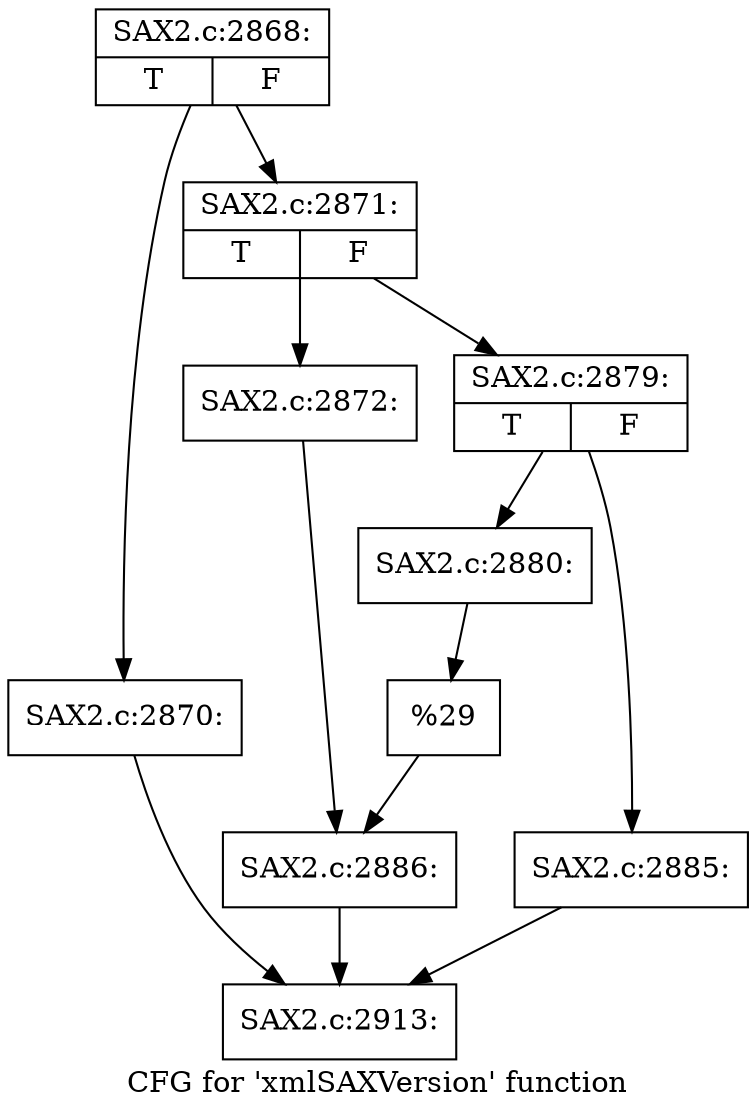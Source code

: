 digraph "CFG for 'xmlSAXVersion' function" {
	label="CFG for 'xmlSAXVersion' function";

	Node0x55f4ae7c8770 [shape=record,label="{SAX2.c:2868:|{<s0>T|<s1>F}}"];
	Node0x55f4ae7c8770 -> Node0x55f4ae7ccc60;
	Node0x55f4ae7c8770 -> Node0x55f4ae7cccb0;
	Node0x55f4ae7ccc60 [shape=record,label="{SAX2.c:2870:}"];
	Node0x55f4ae7ccc60 -> Node0x55f4ae7c9f10;
	Node0x55f4ae7cccb0 [shape=record,label="{SAX2.c:2871:|{<s0>T|<s1>F}}"];
	Node0x55f4ae7cccb0 -> Node0x55f4ae7cd170;
	Node0x55f4ae7cccb0 -> Node0x55f4ae7cd210;
	Node0x55f4ae7cd170 [shape=record,label="{SAX2.c:2872:}"];
	Node0x55f4ae7cd170 -> Node0x55f4ae7cd1c0;
	Node0x55f4ae7cd210 [shape=record,label="{SAX2.c:2879:|{<s0>T|<s1>F}}"];
	Node0x55f4ae7cd210 -> Node0x55f4ae7ce250;
	Node0x55f4ae7cd210 -> Node0x55f4ae7ce2f0;
	Node0x55f4ae7ce250 [shape=record,label="{SAX2.c:2880:}"];
	Node0x55f4ae7ce250 -> Node0x55f4ae7ce2a0;
	Node0x55f4ae7ce2f0 [shape=record,label="{SAX2.c:2885:}"];
	Node0x55f4ae7ce2f0 -> Node0x55f4ae7c9f10;
	Node0x55f4ae7ce2a0 [shape=record,label="{%29}"];
	Node0x55f4ae7ce2a0 -> Node0x55f4ae7cd1c0;
	Node0x55f4ae7cd1c0 [shape=record,label="{SAX2.c:2886:}"];
	Node0x55f4ae7cd1c0 -> Node0x55f4ae7c9f10;
	Node0x55f4ae7c9f10 [shape=record,label="{SAX2.c:2913:}"];
}
